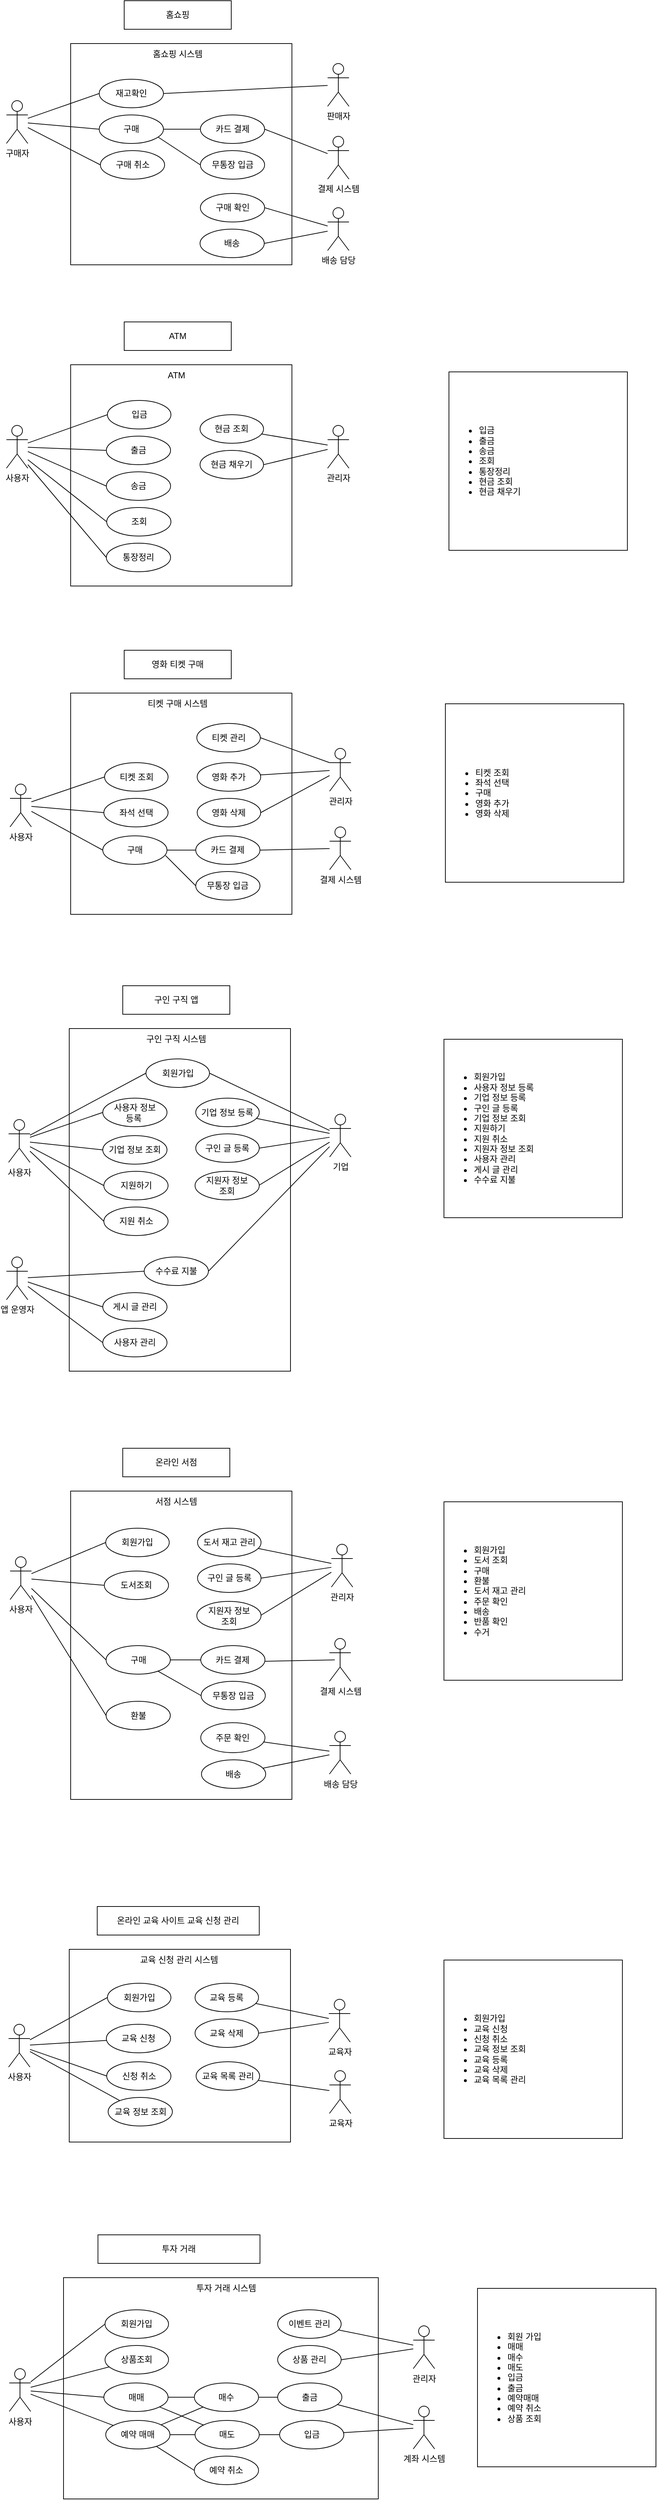 <mxfile version="21.4.0" type="device">
  <diagram id="m1BYYvbp4FCmtxCP6Dq1" name="Practice">
    <mxGraphModel dx="1135" dy="646" grid="1" gridSize="10" guides="1" tooltips="1" connect="1" arrows="1" fold="1" page="1" pageScale="1" pageWidth="827" pageHeight="1169" math="0" shadow="0">
      <root>
        <mxCell id="0" />
        <mxCell id="1" parent="0" />
        <mxCell id="f3qOc6pp52iGYFbWFuLF-10" value="" style="rounded=0;whiteSpace=wrap;html=1;" vertex="1" parent="1">
          <mxGeometry x="140" y="100" width="310" height="310" as="geometry" />
        </mxCell>
        <mxCell id="DLtSILP3UJyHF36dIlmM-8" value="홈쇼핑" style="rounded=0;whiteSpace=wrap;html=1;" vertex="1" parent="1">
          <mxGeometry x="215" y="40" width="150" height="40" as="geometry" />
        </mxCell>
        <mxCell id="f3qOc6pp52iGYFbWFuLF-1" value="구매" style="ellipse;whiteSpace=wrap;html=1;" vertex="1" parent="1">
          <mxGeometry x="180" y="200" width="90" height="40" as="geometry" />
        </mxCell>
        <mxCell id="f3qOc6pp52iGYFbWFuLF-2" value="구매자" style="shape=umlActor;verticalLabelPosition=bottom;verticalAlign=top;html=1;outlineConnect=0;" vertex="1" parent="1">
          <mxGeometry x="50" y="180" width="30" height="60" as="geometry" />
        </mxCell>
        <mxCell id="f3qOc6pp52iGYFbWFuLF-4" value="판매자" style="shape=umlActor;verticalLabelPosition=bottom;verticalAlign=top;html=1;outlineConnect=0;" vertex="1" parent="1">
          <mxGeometry x="500" y="128" width="30" height="60" as="geometry" />
        </mxCell>
        <mxCell id="f3qOc6pp52iGYFbWFuLF-6" value="배송 담당" style="shape=umlActor;verticalLabelPosition=bottom;verticalAlign=top;html=1;outlineConnect=0;" vertex="1" parent="1">
          <mxGeometry x="500" y="330" width="30" height="60" as="geometry" />
        </mxCell>
        <mxCell id="f3qOc6pp52iGYFbWFuLF-7" value="구매 취소" style="ellipse;whiteSpace=wrap;html=1;" vertex="1" parent="1">
          <mxGeometry x="181.63" y="250" width="90" height="40" as="geometry" />
        </mxCell>
        <mxCell id="f3qOc6pp52iGYFbWFuLF-8" value="카드 결제" style="ellipse;whiteSpace=wrap;html=1;" vertex="1" parent="1">
          <mxGeometry x="321.75" y="200" width="90" height="40" as="geometry" />
        </mxCell>
        <mxCell id="f3qOc6pp52iGYFbWFuLF-11" value="홈쇼핑 시스템" style="text;html=1;strokeColor=none;fillColor=none;align=center;verticalAlign=middle;whiteSpace=wrap;rounded=0;" vertex="1" parent="1">
          <mxGeometry x="240" y="100" width="100" height="30" as="geometry" />
        </mxCell>
        <mxCell id="f3qOc6pp52iGYFbWFuLF-15" value="재고확인" style="ellipse;whiteSpace=wrap;html=1;" vertex="1" parent="1">
          <mxGeometry x="180" y="150" width="90" height="40" as="geometry" />
        </mxCell>
        <mxCell id="f3qOc6pp52iGYFbWFuLF-17" value="" style="endArrow=none;html=1;rounded=0;exitX=0;exitY=0.5;exitDx=0;exitDy=0;" edge="1" parent="1" source="f3qOc6pp52iGYFbWFuLF-15" target="f3qOc6pp52iGYFbWFuLF-2">
          <mxGeometry width="50" height="50" relative="1" as="geometry">
            <mxPoint x="260" y="200" as="sourcePoint" />
            <mxPoint x="310" y="150" as="targetPoint" />
          </mxGeometry>
        </mxCell>
        <mxCell id="f3qOc6pp52iGYFbWFuLF-18" value="" style="endArrow=none;html=1;rounded=0;exitX=0;exitY=0.5;exitDx=0;exitDy=0;" edge="1" parent="1" source="f3qOc6pp52iGYFbWFuLF-1" target="f3qOc6pp52iGYFbWFuLF-2">
          <mxGeometry width="50" height="50" relative="1" as="geometry">
            <mxPoint x="230" y="185" as="sourcePoint" />
            <mxPoint x="90" y="171" as="targetPoint" />
            <Array as="points" />
          </mxGeometry>
        </mxCell>
        <mxCell id="f3qOc6pp52iGYFbWFuLF-19" value="" style="endArrow=none;html=1;rounded=0;exitX=0;exitY=0.5;exitDx=0;exitDy=0;" edge="1" parent="1" source="f3qOc6pp52iGYFbWFuLF-7" target="f3qOc6pp52iGYFbWFuLF-2">
          <mxGeometry width="50" height="50" relative="1" as="geometry">
            <mxPoint x="230" y="245" as="sourcePoint" />
            <mxPoint x="100" y="181" as="targetPoint" />
          </mxGeometry>
        </mxCell>
        <mxCell id="f3qOc6pp52iGYFbWFuLF-20" value="무통장 입금" style="ellipse;whiteSpace=wrap;html=1;" vertex="1" parent="1">
          <mxGeometry x="321.75" y="250" width="90" height="40" as="geometry" />
        </mxCell>
        <mxCell id="f3qOc6pp52iGYFbWFuLF-21" value="" style="endArrow=none;html=1;rounded=0;entryX=1;entryY=0.5;entryDx=0;entryDy=0;" edge="1" parent="1" source="f3qOc6pp52iGYFbWFuLF-4" target="f3qOc6pp52iGYFbWFuLF-15">
          <mxGeometry width="50" height="50" relative="1" as="geometry">
            <mxPoint x="385" y="181.5" as="sourcePoint" />
            <mxPoint x="260" y="170" as="targetPoint" />
          </mxGeometry>
        </mxCell>
        <mxCell id="f3qOc6pp52iGYFbWFuLF-22" value="" style="endArrow=none;html=1;rounded=0;exitX=0;exitY=0.5;exitDx=0;exitDy=0;entryX=1;entryY=0.5;entryDx=0;entryDy=0;" edge="1" parent="1" source="f3qOc6pp52iGYFbWFuLF-8" target="f3qOc6pp52iGYFbWFuLF-1">
          <mxGeometry width="50" height="50" relative="1" as="geometry">
            <mxPoint x="191.75" y="230" as="sourcePoint" />
            <mxPoint x="101.75" y="170" as="targetPoint" />
            <Array as="points" />
          </mxGeometry>
        </mxCell>
        <mxCell id="f3qOc6pp52iGYFbWFuLF-23" value="" style="endArrow=none;html=1;rounded=0;exitX=0;exitY=0.5;exitDx=0;exitDy=0;entryX=0.92;entryY=0.781;entryDx=0;entryDy=0;entryPerimeter=0;" edge="1" parent="1" source="f3qOc6pp52iGYFbWFuLF-20" target="f3qOc6pp52iGYFbWFuLF-1">
          <mxGeometry width="50" height="50" relative="1" as="geometry">
            <mxPoint x="331.75" y="230" as="sourcePoint" />
            <mxPoint x="281.75" y="230" as="targetPoint" />
            <Array as="points" />
          </mxGeometry>
        </mxCell>
        <mxCell id="f3qOc6pp52iGYFbWFuLF-25" value="구매 확인" style="ellipse;whiteSpace=wrap;html=1;" vertex="1" parent="1">
          <mxGeometry x="321.75" y="310" width="90" height="40" as="geometry" />
        </mxCell>
        <mxCell id="f3qOc6pp52iGYFbWFuLF-26" value="배송" style="ellipse;whiteSpace=wrap;html=1;" vertex="1" parent="1">
          <mxGeometry x="321.25" y="360" width="90" height="40" as="geometry" />
        </mxCell>
        <mxCell id="f3qOc6pp52iGYFbWFuLF-28" value="" style="endArrow=none;html=1;rounded=0;entryX=1;entryY=0.5;entryDx=0;entryDy=0;" edge="1" parent="1" source="f3qOc6pp52iGYFbWFuLF-6" target="f3qOc6pp52iGYFbWFuLF-25">
          <mxGeometry width="50" height="50" relative="1" as="geometry">
            <mxPoint x="470" y="340" as="sourcePoint" />
            <mxPoint x="290" y="180" as="targetPoint" />
          </mxGeometry>
        </mxCell>
        <mxCell id="f3qOc6pp52iGYFbWFuLF-29" value="" style="endArrow=none;html=1;rounded=0;entryX=1;entryY=0.5;entryDx=0;entryDy=0;" edge="1" parent="1" source="f3qOc6pp52iGYFbWFuLF-6" target="f3qOc6pp52iGYFbWFuLF-26">
          <mxGeometry width="50" height="50" relative="1" as="geometry">
            <mxPoint x="460" y="350" as="sourcePoint" />
            <mxPoint x="285" y="340" as="targetPoint" />
          </mxGeometry>
        </mxCell>
        <mxCell id="f3qOc6pp52iGYFbWFuLF-31" value="" style="rounded=0;whiteSpace=wrap;html=1;" vertex="1" parent="1">
          <mxGeometry x="140" y="550" width="310" height="310" as="geometry" />
        </mxCell>
        <mxCell id="f3qOc6pp52iGYFbWFuLF-32" value="ATM" style="rounded=0;whiteSpace=wrap;html=1;" vertex="1" parent="1">
          <mxGeometry x="215" y="490" width="150" height="40" as="geometry" />
        </mxCell>
        <mxCell id="f3qOc6pp52iGYFbWFuLF-33" value="출금" style="ellipse;whiteSpace=wrap;html=1;" vertex="1" parent="1">
          <mxGeometry x="190" y="650" width="90" height="40" as="geometry" />
        </mxCell>
        <mxCell id="f3qOc6pp52iGYFbWFuLF-34" value="사용자" style="shape=umlActor;verticalLabelPosition=bottom;verticalAlign=top;html=1;outlineConnect=0;" vertex="1" parent="1">
          <mxGeometry x="50" y="635" width="30" height="60" as="geometry" />
        </mxCell>
        <mxCell id="f3qOc6pp52iGYFbWFuLF-37" value="송금" style="ellipse;whiteSpace=wrap;html=1;" vertex="1" parent="1">
          <mxGeometry x="190" y="700" width="90" height="40" as="geometry" />
        </mxCell>
        <mxCell id="f3qOc6pp52iGYFbWFuLF-39" value="ATM&amp;nbsp;" style="text;html=1;strokeColor=none;fillColor=none;align=center;verticalAlign=middle;whiteSpace=wrap;rounded=0;" vertex="1" parent="1">
          <mxGeometry x="240" y="550" width="100" height="30" as="geometry" />
        </mxCell>
        <mxCell id="f3qOc6pp52iGYFbWFuLF-40" value="입금" style="ellipse;whiteSpace=wrap;html=1;" vertex="1" parent="1">
          <mxGeometry x="191.5" y="600" width="89" height="40" as="geometry" />
        </mxCell>
        <mxCell id="f3qOc6pp52iGYFbWFuLF-41" value="" style="endArrow=none;html=1;rounded=0;exitX=0;exitY=0.5;exitDx=0;exitDy=0;" edge="1" parent="1" source="f3qOc6pp52iGYFbWFuLF-40" target="f3qOc6pp52iGYFbWFuLF-34">
          <mxGeometry width="50" height="50" relative="1" as="geometry">
            <mxPoint x="260" y="650" as="sourcePoint" />
            <mxPoint x="310" y="600" as="targetPoint" />
          </mxGeometry>
        </mxCell>
        <mxCell id="f3qOc6pp52iGYFbWFuLF-42" value="" style="endArrow=none;html=1;rounded=0;exitX=0;exitY=0.5;exitDx=0;exitDy=0;" edge="1" parent="1" source="f3qOc6pp52iGYFbWFuLF-33" target="f3qOc6pp52iGYFbWFuLF-34">
          <mxGeometry width="50" height="50" relative="1" as="geometry">
            <mxPoint x="230" y="635" as="sourcePoint" />
            <mxPoint x="90" y="621" as="targetPoint" />
            <Array as="points" />
          </mxGeometry>
        </mxCell>
        <mxCell id="f3qOc6pp52iGYFbWFuLF-43" value="" style="endArrow=none;html=1;rounded=0;exitX=0;exitY=0.5;exitDx=0;exitDy=0;" edge="1" parent="1" source="f3qOc6pp52iGYFbWFuLF-37" target="f3qOc6pp52iGYFbWFuLF-34">
          <mxGeometry width="50" height="50" relative="1" as="geometry">
            <mxPoint x="230" y="695" as="sourcePoint" />
            <mxPoint x="100" y="631" as="targetPoint" />
          </mxGeometry>
        </mxCell>
        <mxCell id="f3qOc6pp52iGYFbWFuLF-48" value="조회" style="ellipse;whiteSpace=wrap;html=1;" vertex="1" parent="1">
          <mxGeometry x="190.5" y="750" width="90" height="40" as="geometry" />
        </mxCell>
        <mxCell id="f3qOc6pp52iGYFbWFuLF-49" value="통장정리" style="ellipse;whiteSpace=wrap;html=1;" vertex="1" parent="1">
          <mxGeometry x="190" y="800" width="90" height="40" as="geometry" />
        </mxCell>
        <mxCell id="f3qOc6pp52iGYFbWFuLF-56" value="&lt;ul&gt;&lt;li&gt;입금&lt;/li&gt;&lt;li style=&quot;&quot;&gt;출금&lt;/li&gt;&lt;li&gt;송금&lt;/li&gt;&lt;li&gt;조회&lt;/li&gt;&lt;li&gt;통장정리&lt;/li&gt;&lt;li&gt;현금 조회&lt;/li&gt;&lt;li&gt;현금 채우기&lt;/li&gt;&lt;/ul&gt;" style="whiteSpace=wrap;html=1;aspect=fixed;align=left;" vertex="1" parent="1">
          <mxGeometry x="670" y="560" width="250" height="250" as="geometry" />
        </mxCell>
        <mxCell id="f3qOc6pp52iGYFbWFuLF-58" value="관리자" style="shape=umlActor;verticalLabelPosition=bottom;verticalAlign=top;html=1;outlineConnect=0;" vertex="1" parent="1">
          <mxGeometry x="500" y="635" width="30" height="60" as="geometry" />
        </mxCell>
        <mxCell id="f3qOc6pp52iGYFbWFuLF-59" value="" style="endArrow=none;html=1;rounded=0;exitX=0;exitY=0.5;exitDx=0;exitDy=0;" edge="1" parent="1" source="f3qOc6pp52iGYFbWFuLF-48">
          <mxGeometry width="50" height="50" relative="1" as="geometry">
            <mxPoint x="204" y="740" as="sourcePoint" />
            <mxPoint x="80" y="683" as="targetPoint" />
          </mxGeometry>
        </mxCell>
        <mxCell id="f3qOc6pp52iGYFbWFuLF-60" value="" style="endArrow=none;html=1;rounded=0;exitX=0;exitY=0.5;exitDx=0;exitDy=0;" edge="1" parent="1" source="f3qOc6pp52iGYFbWFuLF-49">
          <mxGeometry width="50" height="50" relative="1" as="geometry">
            <mxPoint x="205" y="780" as="sourcePoint" />
            <mxPoint x="80" y="690" as="targetPoint" />
          </mxGeometry>
        </mxCell>
        <mxCell id="f3qOc6pp52iGYFbWFuLF-61" value="현금 조회" style="ellipse;whiteSpace=wrap;html=1;" vertex="1" parent="1">
          <mxGeometry x="321.25" y="620" width="89" height="40" as="geometry" />
        </mxCell>
        <mxCell id="f3qOc6pp52iGYFbWFuLF-62" value="현금 채우기" style="ellipse;whiteSpace=wrap;html=1;" vertex="1" parent="1">
          <mxGeometry x="321.25" y="670" width="89" height="40" as="geometry" />
        </mxCell>
        <mxCell id="f3qOc6pp52iGYFbWFuLF-63" value="" style="endArrow=none;html=1;rounded=0;" edge="1" parent="1" source="f3qOc6pp52iGYFbWFuLF-58" target="f3qOc6pp52iGYFbWFuLF-61">
          <mxGeometry width="50" height="50" relative="1" as="geometry">
            <mxPoint x="500" y="650" as="sourcePoint" />
            <mxPoint x="390" y="620" as="targetPoint" />
          </mxGeometry>
        </mxCell>
        <mxCell id="f3qOc6pp52iGYFbWFuLF-65" value="" style="endArrow=none;html=1;rounded=0;entryX=1;entryY=0.5;entryDx=0;entryDy=0;" edge="1" parent="1" source="f3qOc6pp52iGYFbWFuLF-58" target="f3qOc6pp52iGYFbWFuLF-62">
          <mxGeometry width="50" height="50" relative="1" as="geometry">
            <mxPoint x="480" y="670" as="sourcePoint" />
            <mxPoint x="400" y="630" as="targetPoint" />
          </mxGeometry>
        </mxCell>
        <mxCell id="f3qOc6pp52iGYFbWFuLF-66" value="" style="rounded=0;whiteSpace=wrap;html=1;" vertex="1" parent="1">
          <mxGeometry x="140" y="1010" width="310" height="310" as="geometry" />
        </mxCell>
        <mxCell id="f3qOc6pp52iGYFbWFuLF-67" value="영화 티켓 구매" style="rounded=0;whiteSpace=wrap;html=1;" vertex="1" parent="1">
          <mxGeometry x="215" y="950" width="150" height="40" as="geometry" />
        </mxCell>
        <mxCell id="f3qOc6pp52iGYFbWFuLF-68" value="좌석 선택" style="ellipse;whiteSpace=wrap;html=1;" vertex="1" parent="1">
          <mxGeometry x="186.5" y="1157.5" width="90" height="40" as="geometry" />
        </mxCell>
        <mxCell id="f3qOc6pp52iGYFbWFuLF-69" value="사용자" style="shape=umlActor;verticalLabelPosition=bottom;verticalAlign=top;html=1;outlineConnect=0;" vertex="1" parent="1">
          <mxGeometry x="55" y="1137.5" width="30" height="60" as="geometry" />
        </mxCell>
        <mxCell id="f3qOc6pp52iGYFbWFuLF-70" value="구매" style="ellipse;whiteSpace=wrap;html=1;" vertex="1" parent="1">
          <mxGeometry x="185" y="1210" width="90" height="40" as="geometry" />
        </mxCell>
        <mxCell id="f3qOc6pp52iGYFbWFuLF-71" value="티켓 구매 시스템" style="text;html=1;strokeColor=none;fillColor=none;align=center;verticalAlign=middle;whiteSpace=wrap;rounded=0;" vertex="1" parent="1">
          <mxGeometry x="240" y="1010" width="100" height="30" as="geometry" />
        </mxCell>
        <mxCell id="f3qOc6pp52iGYFbWFuLF-72" value="티켓 조회" style="ellipse;whiteSpace=wrap;html=1;" vertex="1" parent="1">
          <mxGeometry x="187.5" y="1107.5" width="89" height="40" as="geometry" />
        </mxCell>
        <mxCell id="f3qOc6pp52iGYFbWFuLF-73" value="" style="endArrow=none;html=1;rounded=0;exitX=0;exitY=0.5;exitDx=0;exitDy=0;" edge="1" parent="1" source="f3qOc6pp52iGYFbWFuLF-72" target="f3qOc6pp52iGYFbWFuLF-69">
          <mxGeometry width="50" height="50" relative="1" as="geometry">
            <mxPoint x="260" y="1110" as="sourcePoint" />
            <mxPoint x="310" y="1060" as="targetPoint" />
          </mxGeometry>
        </mxCell>
        <mxCell id="f3qOc6pp52iGYFbWFuLF-74" value="" style="endArrow=none;html=1;rounded=0;exitX=0;exitY=0.5;exitDx=0;exitDy=0;" edge="1" parent="1" source="f3qOc6pp52iGYFbWFuLF-68" target="f3qOc6pp52iGYFbWFuLF-69">
          <mxGeometry width="50" height="50" relative="1" as="geometry">
            <mxPoint x="230" y="1095" as="sourcePoint" />
            <mxPoint x="90" y="1081" as="targetPoint" />
            <Array as="points" />
          </mxGeometry>
        </mxCell>
        <mxCell id="f3qOc6pp52iGYFbWFuLF-75" value="" style="endArrow=none;html=1;rounded=0;exitX=0;exitY=0.5;exitDx=0;exitDy=0;" edge="1" parent="1" source="f3qOc6pp52iGYFbWFuLF-70" target="f3qOc6pp52iGYFbWFuLF-69">
          <mxGeometry width="50" height="50" relative="1" as="geometry">
            <mxPoint x="230" y="1155" as="sourcePoint" />
            <mxPoint x="100" y="1091" as="targetPoint" />
          </mxGeometry>
        </mxCell>
        <mxCell id="f3qOc6pp52iGYFbWFuLF-78" value="관리자" style="shape=umlActor;verticalLabelPosition=bottom;verticalAlign=top;html=1;outlineConnect=0;" vertex="1" parent="1">
          <mxGeometry x="502.75" y="1087.5" width="30" height="60" as="geometry" />
        </mxCell>
        <mxCell id="f3qOc6pp52iGYFbWFuLF-81" value="영화 추가" style="ellipse;whiteSpace=wrap;html=1;" vertex="1" parent="1">
          <mxGeometry x="317.25" y="1107.5" width="89" height="40" as="geometry" />
        </mxCell>
        <mxCell id="f3qOc6pp52iGYFbWFuLF-82" value="영화 삭제" style="ellipse;whiteSpace=wrap;html=1;" vertex="1" parent="1">
          <mxGeometry x="317.25" y="1157.5" width="89" height="40" as="geometry" />
        </mxCell>
        <mxCell id="f3qOc6pp52iGYFbWFuLF-83" value="" style="endArrow=none;html=1;rounded=0;" edge="1" parent="1" source="f3qOc6pp52iGYFbWFuLF-78" target="f3qOc6pp52iGYFbWFuLF-81">
          <mxGeometry width="50" height="50" relative="1" as="geometry">
            <mxPoint x="502.75" y="1102.5" as="sourcePoint" />
            <mxPoint x="392.75" y="1072.5" as="targetPoint" />
          </mxGeometry>
        </mxCell>
        <mxCell id="f3qOc6pp52iGYFbWFuLF-84" value="" style="endArrow=none;html=1;rounded=0;entryX=1;entryY=0.5;entryDx=0;entryDy=0;" edge="1" parent="1" source="f3qOc6pp52iGYFbWFuLF-78" target="f3qOc6pp52iGYFbWFuLF-82">
          <mxGeometry width="50" height="50" relative="1" as="geometry">
            <mxPoint x="482.75" y="1122.5" as="sourcePoint" />
            <mxPoint x="402.75" y="1082.5" as="targetPoint" />
          </mxGeometry>
        </mxCell>
        <mxCell id="f3qOc6pp52iGYFbWFuLF-85" value="&lt;ul&gt;&lt;li&gt;티켓 조회&lt;/li&gt;&lt;li&gt;좌석 선택&lt;/li&gt;&lt;li&gt;구매&lt;/li&gt;&lt;li&gt;영화 추가&lt;/li&gt;&lt;li&gt;영화 삭제&lt;/li&gt;&lt;/ul&gt;" style="whiteSpace=wrap;html=1;aspect=fixed;align=left;" vertex="1" parent="1">
          <mxGeometry x="665" y="1025" width="250" height="250" as="geometry" />
        </mxCell>
        <mxCell id="f3qOc6pp52iGYFbWFuLF-87" value="결제 시스템" style="shape=umlActor;verticalLabelPosition=bottom;verticalAlign=top;html=1;outlineConnect=0;" vertex="1" parent="1">
          <mxGeometry x="500" y="230" width="30" height="60" as="geometry" />
        </mxCell>
        <mxCell id="f3qOc6pp52iGYFbWFuLF-88" value="" style="endArrow=none;html=1;rounded=0;entryX=1;entryY=0.5;entryDx=0;entryDy=0;" edge="1" parent="1" source="f3qOc6pp52iGYFbWFuLF-87" target="f3qOc6pp52iGYFbWFuLF-8">
          <mxGeometry width="50" height="50" relative="1" as="geometry">
            <mxPoint x="510" y="169" as="sourcePoint" />
            <mxPoint x="283" y="180" as="targetPoint" />
          </mxGeometry>
        </mxCell>
        <mxCell id="f3qOc6pp52iGYFbWFuLF-89" value="카드 결제" style="ellipse;whiteSpace=wrap;html=1;" vertex="1" parent="1">
          <mxGeometry x="315.25" y="1210" width="90" height="40" as="geometry" />
        </mxCell>
        <mxCell id="f3qOc6pp52iGYFbWFuLF-90" value="무통장 입금" style="ellipse;whiteSpace=wrap;html=1;" vertex="1" parent="1">
          <mxGeometry x="315.25" y="1260" width="90" height="40" as="geometry" />
        </mxCell>
        <mxCell id="f3qOc6pp52iGYFbWFuLF-91" value="" style="endArrow=none;html=1;rounded=0;exitX=0;exitY=0.5;exitDx=0;exitDy=0;entryX=1;entryY=0.5;entryDx=0;entryDy=0;" edge="1" parent="1" source="f3qOc6pp52iGYFbWFuLF-89" target="f3qOc6pp52iGYFbWFuLF-70">
          <mxGeometry width="50" height="50" relative="1" as="geometry">
            <mxPoint x="185.25" y="1240" as="sourcePoint" />
            <mxPoint x="285" y="1220" as="targetPoint" />
            <Array as="points" />
          </mxGeometry>
        </mxCell>
        <mxCell id="f3qOc6pp52iGYFbWFuLF-92" value="" style="endArrow=none;html=1;rounded=0;exitX=0;exitY=0.5;exitDx=0;exitDy=0;entryX=0.977;entryY=0.691;entryDx=0;entryDy=0;entryPerimeter=0;" edge="1" parent="1" source="f3qOc6pp52iGYFbWFuLF-90" target="f3qOc6pp52iGYFbWFuLF-70">
          <mxGeometry width="50" height="50" relative="1" as="geometry">
            <mxPoint x="325.25" y="1240" as="sourcePoint" />
            <mxPoint x="285" y="1250" as="targetPoint" />
            <Array as="points" />
          </mxGeometry>
        </mxCell>
        <mxCell id="f3qOc6pp52iGYFbWFuLF-93" value="결제 시스템" style="shape=umlActor;verticalLabelPosition=bottom;verticalAlign=top;html=1;outlineConnect=0;" vertex="1" parent="1">
          <mxGeometry x="502.75" y="1197.5" width="30" height="60" as="geometry" />
        </mxCell>
        <mxCell id="f3qOc6pp52iGYFbWFuLF-94" value="" style="endArrow=none;html=1;rounded=0;entryX=1;entryY=0.5;entryDx=0;entryDy=0;" edge="1" parent="1" source="f3qOc6pp52iGYFbWFuLF-93" target="f3qOc6pp52iGYFbWFuLF-89">
          <mxGeometry width="50" height="50" relative="1" as="geometry">
            <mxPoint x="503.5" y="1179" as="sourcePoint" />
            <mxPoint x="276.5" y="1190" as="targetPoint" />
          </mxGeometry>
        </mxCell>
        <mxCell id="f3qOc6pp52iGYFbWFuLF-101" value="티켓 관리" style="ellipse;whiteSpace=wrap;html=1;" vertex="1" parent="1">
          <mxGeometry x="316.75" y="1052.5" width="89" height="40" as="geometry" />
        </mxCell>
        <mxCell id="f3qOc6pp52iGYFbWFuLF-102" value="" style="endArrow=none;html=1;rounded=0;entryX=1;entryY=0.5;entryDx=0;entryDy=0;exitX=0;exitY=0.333;exitDx=0;exitDy=0;exitPerimeter=0;" edge="1" parent="1" source="f3qOc6pp52iGYFbWFuLF-78" target="f3qOc6pp52iGYFbWFuLF-101">
          <mxGeometry width="50" height="50" relative="1" as="geometry">
            <mxPoint x="512.5" y="1128.5" as="sourcePoint" />
            <mxPoint x="415.5" y="1134.5" as="targetPoint" />
          </mxGeometry>
        </mxCell>
        <mxCell id="f3qOc6pp52iGYFbWFuLF-104" value="" style="rounded=0;whiteSpace=wrap;html=1;" vertex="1" parent="1">
          <mxGeometry x="138" y="1480" width="310" height="480" as="geometry" />
        </mxCell>
        <mxCell id="f3qOc6pp52iGYFbWFuLF-105" value="구인 구직 앱" style="rounded=0;whiteSpace=wrap;html=1;" vertex="1" parent="1">
          <mxGeometry x="213" y="1420" width="150" height="40" as="geometry" />
        </mxCell>
        <mxCell id="f3qOc6pp52iGYFbWFuLF-106" value="사용자 정보 &lt;br&gt;등록&amp;nbsp;" style="ellipse;whiteSpace=wrap;html=1;" vertex="1" parent="1">
          <mxGeometry x="185" y="1577.5" width="90" height="40" as="geometry" />
        </mxCell>
        <mxCell id="f3qOc6pp52iGYFbWFuLF-107" value="사용자" style="shape=umlActor;verticalLabelPosition=bottom;verticalAlign=top;html=1;outlineConnect=0;" vertex="1" parent="1">
          <mxGeometry x="53" y="1607.5" width="30" height="60" as="geometry" />
        </mxCell>
        <mxCell id="f3qOc6pp52iGYFbWFuLF-108" value="기업 정보 조회" style="ellipse;whiteSpace=wrap;html=1;" vertex="1" parent="1">
          <mxGeometry x="185" y="1630" width="90" height="40" as="geometry" />
        </mxCell>
        <mxCell id="f3qOc6pp52iGYFbWFuLF-109" value="구인 구직 시스템" style="text;html=1;strokeColor=none;fillColor=none;align=center;verticalAlign=middle;whiteSpace=wrap;rounded=0;" vertex="1" parent="1">
          <mxGeometry x="238" y="1480" width="100" height="30" as="geometry" />
        </mxCell>
        <mxCell id="f3qOc6pp52iGYFbWFuLF-110" value="회원가입" style="ellipse;whiteSpace=wrap;html=1;" vertex="1" parent="1">
          <mxGeometry x="245.5" y="1522.5" width="89" height="40" as="geometry" />
        </mxCell>
        <mxCell id="f3qOc6pp52iGYFbWFuLF-111" value="" style="endArrow=none;html=1;rounded=0;exitX=0;exitY=0.5;exitDx=0;exitDy=0;" edge="1" parent="1" source="f3qOc6pp52iGYFbWFuLF-110" target="f3qOc6pp52iGYFbWFuLF-107">
          <mxGeometry width="50" height="50" relative="1" as="geometry">
            <mxPoint x="258" y="1580" as="sourcePoint" />
            <mxPoint x="308" y="1530" as="targetPoint" />
          </mxGeometry>
        </mxCell>
        <mxCell id="f3qOc6pp52iGYFbWFuLF-112" value="" style="endArrow=none;html=1;rounded=0;exitX=0;exitY=0.5;exitDx=0;exitDy=0;" edge="1" parent="1" source="f3qOc6pp52iGYFbWFuLF-106" target="f3qOc6pp52iGYFbWFuLF-107">
          <mxGeometry width="50" height="50" relative="1" as="geometry">
            <mxPoint x="228" y="1565" as="sourcePoint" />
            <mxPoint x="88" y="1551" as="targetPoint" />
            <Array as="points" />
          </mxGeometry>
        </mxCell>
        <mxCell id="f3qOc6pp52iGYFbWFuLF-113" value="" style="endArrow=none;html=1;rounded=0;exitX=0;exitY=0.5;exitDx=0;exitDy=0;" edge="1" parent="1" source="f3qOc6pp52iGYFbWFuLF-108" target="f3qOc6pp52iGYFbWFuLF-107">
          <mxGeometry width="50" height="50" relative="1" as="geometry">
            <mxPoint x="228" y="1625" as="sourcePoint" />
            <mxPoint x="98" y="1561" as="targetPoint" />
          </mxGeometry>
        </mxCell>
        <mxCell id="f3qOc6pp52iGYFbWFuLF-114" value="기업" style="shape=umlActor;verticalLabelPosition=bottom;verticalAlign=top;html=1;outlineConnect=0;" vertex="1" parent="1">
          <mxGeometry x="502.75" y="1600" width="30" height="60" as="geometry" />
        </mxCell>
        <mxCell id="f3qOc6pp52iGYFbWFuLF-115" value="기업 정보 등록" style="ellipse;whiteSpace=wrap;html=1;" vertex="1" parent="1">
          <mxGeometry x="315.25" y="1577.5" width="89" height="40" as="geometry" />
        </mxCell>
        <mxCell id="f3qOc6pp52iGYFbWFuLF-116" value="구인 글 등록" style="ellipse;whiteSpace=wrap;html=1;" vertex="1" parent="1">
          <mxGeometry x="315.25" y="1627.5" width="89" height="40" as="geometry" />
        </mxCell>
        <mxCell id="f3qOc6pp52iGYFbWFuLF-117" value="" style="endArrow=none;html=1;rounded=0;" edge="1" parent="1" source="f3qOc6pp52iGYFbWFuLF-114" target="f3qOc6pp52iGYFbWFuLF-115">
          <mxGeometry width="50" height="50" relative="1" as="geometry">
            <mxPoint x="500.75" y="1572.5" as="sourcePoint" />
            <mxPoint x="390.75" y="1542.5" as="targetPoint" />
          </mxGeometry>
        </mxCell>
        <mxCell id="f3qOc6pp52iGYFbWFuLF-118" value="" style="endArrow=none;html=1;rounded=0;entryX=1;entryY=0.5;entryDx=0;entryDy=0;" edge="1" parent="1" source="f3qOc6pp52iGYFbWFuLF-114" target="f3qOc6pp52iGYFbWFuLF-116">
          <mxGeometry width="50" height="50" relative="1" as="geometry">
            <mxPoint x="480.75" y="1592.5" as="sourcePoint" />
            <mxPoint x="400.75" y="1552.5" as="targetPoint" />
          </mxGeometry>
        </mxCell>
        <mxCell id="f3qOc6pp52iGYFbWFuLF-119" value="&lt;ul&gt;&lt;li&gt;회원가입&lt;/li&gt;&lt;li&gt;사용자 정보 등록&lt;/li&gt;&lt;li&gt;기업 정보 등록&lt;/li&gt;&lt;li&gt;구인 글 등록&lt;/li&gt;&lt;li&gt;기업 정보 조회&lt;/li&gt;&lt;li&gt;지원하기&lt;/li&gt;&lt;li&gt;지원 취소&lt;/li&gt;&lt;li&gt;지원자 정보 조회&lt;/li&gt;&lt;li&gt;사용자 관리&lt;/li&gt;&lt;li&gt;게시 글 관리&lt;/li&gt;&lt;li&gt;수수료 지불&lt;/li&gt;&lt;/ul&gt;" style="whiteSpace=wrap;html=1;aspect=fixed;align=left;" vertex="1" parent="1">
          <mxGeometry x="663" y="1495" width="250" height="250" as="geometry" />
        </mxCell>
        <mxCell id="f3qOc6pp52iGYFbWFuLF-124" value="앱 운영자" style="shape=umlActor;verticalLabelPosition=bottom;verticalAlign=top;html=1;outlineConnect=0;" vertex="1" parent="1">
          <mxGeometry x="50" y="1800" width="30" height="60" as="geometry" />
        </mxCell>
        <mxCell id="f3qOc6pp52iGYFbWFuLF-125" value="" style="endArrow=none;html=1;rounded=0;entryX=1;entryY=0.5;entryDx=0;entryDy=0;" edge="1" parent="1" source="f3qOc6pp52iGYFbWFuLF-114">
          <mxGeometry width="50" height="50" relative="1" as="geometry">
            <mxPoint x="501.5" y="1649" as="sourcePoint" />
            <mxPoint x="403.25" y="1700" as="targetPoint" />
          </mxGeometry>
        </mxCell>
        <mxCell id="f3qOc6pp52iGYFbWFuLF-127" value="" style="endArrow=none;html=1;rounded=0;entryX=1;entryY=0.5;entryDx=0;entryDy=0;" edge="1" parent="1" source="f3qOc6pp52iGYFbWFuLF-114" target="f3qOc6pp52iGYFbWFuLF-110">
          <mxGeometry width="50" height="50" relative="1" as="geometry">
            <mxPoint x="510.5" y="1598.5" as="sourcePoint" />
            <mxPoint x="403.75" y="1542.5" as="targetPoint" />
          </mxGeometry>
        </mxCell>
        <mxCell id="f3qOc6pp52iGYFbWFuLF-128" value="지원하기" style="ellipse;whiteSpace=wrap;html=1;" vertex="1" parent="1">
          <mxGeometry x="186.5" y="1680" width="90" height="40" as="geometry" />
        </mxCell>
        <mxCell id="f3qOc6pp52iGYFbWFuLF-129" value="지원 취소" style="ellipse;whiteSpace=wrap;html=1;" vertex="1" parent="1">
          <mxGeometry x="186.5" y="1730" width="90" height="40" as="geometry" />
        </mxCell>
        <mxCell id="f3qOc6pp52iGYFbWFuLF-130" value="지원자 정보 &lt;br&gt;조회" style="ellipse;whiteSpace=wrap;html=1;" vertex="1" parent="1">
          <mxGeometry x="314.25" y="1680" width="90" height="40" as="geometry" />
        </mxCell>
        <mxCell id="f3qOc6pp52iGYFbWFuLF-131" value="" style="endArrow=none;html=1;rounded=0;exitX=0;exitY=0.5;exitDx=0;exitDy=0;" edge="1" parent="1" source="f3qOc6pp52iGYFbWFuLF-128" target="f3qOc6pp52iGYFbWFuLF-107">
          <mxGeometry width="50" height="50" relative="1" as="geometry">
            <mxPoint x="195" y="1660" as="sourcePoint" />
            <mxPoint x="93" y="1649" as="targetPoint" />
          </mxGeometry>
        </mxCell>
        <mxCell id="f3qOc6pp52iGYFbWFuLF-132" value="" style="endArrow=none;html=1;rounded=0;exitX=0;exitY=0.5;exitDx=0;exitDy=0;" edge="1" parent="1" source="f3qOc6pp52iGYFbWFuLF-129" target="f3qOc6pp52iGYFbWFuLF-107">
          <mxGeometry width="50" height="50" relative="1" as="geometry">
            <mxPoint x="196" y="1710" as="sourcePoint" />
            <mxPoint x="93" y="1655" as="targetPoint" />
          </mxGeometry>
        </mxCell>
        <mxCell id="f3qOc6pp52iGYFbWFuLF-136" value="수수료 지불" style="ellipse;whiteSpace=wrap;html=1;" vertex="1" parent="1">
          <mxGeometry x="243" y="1800" width="90" height="40" as="geometry" />
        </mxCell>
        <mxCell id="f3qOc6pp52iGYFbWFuLF-137" value="" style="endArrow=none;html=1;rounded=0;entryX=1;entryY=0.5;entryDx=0;entryDy=0;" edge="1" parent="1" source="f3qOc6pp52iGYFbWFuLF-114" target="f3qOc6pp52iGYFbWFuLF-136">
          <mxGeometry width="50" height="50" relative="1" as="geometry">
            <mxPoint x="511" y="1613" as="sourcePoint" />
            <mxPoint x="413.25" y="1710" as="targetPoint" />
          </mxGeometry>
        </mxCell>
        <mxCell id="f3qOc6pp52iGYFbWFuLF-138" value="" style="endArrow=none;html=1;rounded=0;entryX=0;entryY=0.5;entryDx=0;entryDy=0;" edge="1" parent="1" source="f3qOc6pp52iGYFbWFuLF-124" target="f3qOc6pp52iGYFbWFuLF-136">
          <mxGeometry width="50" height="50" relative="1" as="geometry">
            <mxPoint x="511" y="1617" as="sourcePoint" />
            <mxPoint x="330" y="1830" as="targetPoint" />
          </mxGeometry>
        </mxCell>
        <mxCell id="f3qOc6pp52iGYFbWFuLF-140" value="게시 글 관리" style="ellipse;whiteSpace=wrap;html=1;" vertex="1" parent="1">
          <mxGeometry x="185" y="1850" width="90" height="40" as="geometry" />
        </mxCell>
        <mxCell id="f3qOc6pp52iGYFbWFuLF-141" value="사용자 관리" style="ellipse;whiteSpace=wrap;html=1;" vertex="1" parent="1">
          <mxGeometry x="185" y="1900" width="90" height="40" as="geometry" />
        </mxCell>
        <mxCell id="f3qOc6pp52iGYFbWFuLF-142" value="" style="endArrow=none;html=1;rounded=0;entryX=0;entryY=0.5;entryDx=0;entryDy=0;" edge="1" parent="1" source="f3qOc6pp52iGYFbWFuLF-124" target="f3qOc6pp52iGYFbWFuLF-140">
          <mxGeometry width="50" height="50" relative="1" as="geometry">
            <mxPoint x="90" y="1839" as="sourcePoint" />
            <mxPoint x="253" y="1830" as="targetPoint" />
          </mxGeometry>
        </mxCell>
        <mxCell id="f3qOc6pp52iGYFbWFuLF-143" value="" style="endArrow=none;html=1;rounded=0;entryX=0;entryY=0.5;entryDx=0;entryDy=0;" edge="1" parent="1" source="f3qOc6pp52iGYFbWFuLF-124" target="f3qOc6pp52iGYFbWFuLF-141">
          <mxGeometry width="50" height="50" relative="1" as="geometry">
            <mxPoint x="90" y="1845" as="sourcePoint" />
            <mxPoint x="195" y="1880" as="targetPoint" />
          </mxGeometry>
        </mxCell>
        <mxCell id="f3qOc6pp52iGYFbWFuLF-144" value="" style="rounded=0;whiteSpace=wrap;html=1;" vertex="1" parent="1">
          <mxGeometry x="140" y="2128" width="310" height="432" as="geometry" />
        </mxCell>
        <mxCell id="f3qOc6pp52iGYFbWFuLF-145" value="온라인 서점" style="rounded=0;whiteSpace=wrap;html=1;" vertex="1" parent="1">
          <mxGeometry x="213" y="2068" width="150" height="40" as="geometry" />
        </mxCell>
        <mxCell id="f3qOc6pp52iGYFbWFuLF-146" value="도서조회" style="ellipse;whiteSpace=wrap;html=1;" vertex="1" parent="1">
          <mxGeometry x="187.13" y="2240" width="90" height="40" as="geometry" />
        </mxCell>
        <mxCell id="f3qOc6pp52iGYFbWFuLF-147" value="사용자" style="shape=umlActor;verticalLabelPosition=bottom;verticalAlign=top;html=1;outlineConnect=0;" vertex="1" parent="1">
          <mxGeometry x="55.13" y="2220" width="30" height="60" as="geometry" />
        </mxCell>
        <mxCell id="f3qOc6pp52iGYFbWFuLF-148" value="구매" style="ellipse;whiteSpace=wrap;html=1;" vertex="1" parent="1">
          <mxGeometry x="189.63" y="2344.5" width="90" height="40" as="geometry" />
        </mxCell>
        <mxCell id="f3qOc6pp52iGYFbWFuLF-149" value="서점 시스템" style="text;html=1;strokeColor=none;fillColor=none;align=center;verticalAlign=middle;whiteSpace=wrap;rounded=0;" vertex="1" parent="1">
          <mxGeometry x="238" y="2128" width="100" height="30" as="geometry" />
        </mxCell>
        <mxCell id="f3qOc6pp52iGYFbWFuLF-150" value="회원가입" style="ellipse;whiteSpace=wrap;html=1;" vertex="1" parent="1">
          <mxGeometry x="189.13" y="2180" width="89" height="40" as="geometry" />
        </mxCell>
        <mxCell id="f3qOc6pp52iGYFbWFuLF-151" value="" style="endArrow=none;html=1;rounded=0;exitX=0;exitY=0.5;exitDx=0;exitDy=0;" edge="1" parent="1" source="f3qOc6pp52iGYFbWFuLF-150" target="f3qOc6pp52iGYFbWFuLF-147">
          <mxGeometry width="50" height="50" relative="1" as="geometry">
            <mxPoint x="260.13" y="2192.5" as="sourcePoint" />
            <mxPoint x="310.13" y="2142.5" as="targetPoint" />
          </mxGeometry>
        </mxCell>
        <mxCell id="f3qOc6pp52iGYFbWFuLF-152" value="" style="endArrow=none;html=1;rounded=0;exitX=0;exitY=0.5;exitDx=0;exitDy=0;" edge="1" parent="1" source="f3qOc6pp52iGYFbWFuLF-146" target="f3qOc6pp52iGYFbWFuLF-147">
          <mxGeometry width="50" height="50" relative="1" as="geometry">
            <mxPoint x="230.13" y="2177.5" as="sourcePoint" />
            <mxPoint x="90.13" y="2163.5" as="targetPoint" />
            <Array as="points" />
          </mxGeometry>
        </mxCell>
        <mxCell id="f3qOc6pp52iGYFbWFuLF-153" value="" style="endArrow=none;html=1;rounded=0;exitX=0;exitY=0.5;exitDx=0;exitDy=0;" edge="1" parent="1" source="f3qOc6pp52iGYFbWFuLF-148" target="f3qOc6pp52iGYFbWFuLF-147">
          <mxGeometry width="50" height="50" relative="1" as="geometry">
            <mxPoint x="230.13" y="2237.5" as="sourcePoint" />
            <mxPoint x="100.13" y="2173.5" as="targetPoint" />
          </mxGeometry>
        </mxCell>
        <mxCell id="f3qOc6pp52iGYFbWFuLF-154" value="관리자" style="shape=umlActor;verticalLabelPosition=bottom;verticalAlign=top;html=1;outlineConnect=0;" vertex="1" parent="1">
          <mxGeometry x="505.25" y="2202.5" width="30" height="60" as="geometry" />
        </mxCell>
        <mxCell id="f3qOc6pp52iGYFbWFuLF-155" value="도서 재고 관리" style="ellipse;whiteSpace=wrap;html=1;" vertex="1" parent="1">
          <mxGeometry x="317.75" y="2180" width="89" height="40" as="geometry" />
        </mxCell>
        <mxCell id="f3qOc6pp52iGYFbWFuLF-156" value="구인 글 등록" style="ellipse;whiteSpace=wrap;html=1;" vertex="1" parent="1">
          <mxGeometry x="317.75" y="2230" width="89" height="40" as="geometry" />
        </mxCell>
        <mxCell id="f3qOc6pp52iGYFbWFuLF-157" value="" style="endArrow=none;html=1;rounded=0;" edge="1" parent="1" source="f3qOc6pp52iGYFbWFuLF-154" target="f3qOc6pp52iGYFbWFuLF-155">
          <mxGeometry width="50" height="50" relative="1" as="geometry">
            <mxPoint x="503.25" y="2175" as="sourcePoint" />
            <mxPoint x="393.25" y="2145" as="targetPoint" />
          </mxGeometry>
        </mxCell>
        <mxCell id="f3qOc6pp52iGYFbWFuLF-158" value="" style="endArrow=none;html=1;rounded=0;entryX=1;entryY=0.5;entryDx=0;entryDy=0;" edge="1" parent="1" source="f3qOc6pp52iGYFbWFuLF-154" target="f3qOc6pp52iGYFbWFuLF-156">
          <mxGeometry width="50" height="50" relative="1" as="geometry">
            <mxPoint x="483.25" y="2195" as="sourcePoint" />
            <mxPoint x="403.25" y="2155" as="targetPoint" />
          </mxGeometry>
        </mxCell>
        <mxCell id="f3qOc6pp52iGYFbWFuLF-159" value="&lt;ul&gt;&lt;li&gt;회원가입&lt;/li&gt;&lt;li&gt;도서 조회&lt;/li&gt;&lt;li&gt;구매&lt;/li&gt;&lt;li&gt;환불&lt;/li&gt;&lt;li&gt;도서 재고 관리&lt;/li&gt;&lt;li&gt;주문 확인&lt;/li&gt;&lt;li&gt;배송&lt;/li&gt;&lt;li&gt;반품 확인&lt;/li&gt;&lt;li&gt;수거&lt;/li&gt;&lt;/ul&gt;" style="whiteSpace=wrap;html=1;aspect=fixed;align=left;" vertex="1" parent="1">
          <mxGeometry x="663" y="2143" width="250" height="250" as="geometry" />
        </mxCell>
        <mxCell id="f3qOc6pp52iGYFbWFuLF-160" value="배송 담당" style="shape=umlActor;verticalLabelPosition=bottom;verticalAlign=top;html=1;outlineConnect=0;" vertex="1" parent="1">
          <mxGeometry x="502.5" y="2464.5" width="30" height="60" as="geometry" />
        </mxCell>
        <mxCell id="f3qOc6pp52iGYFbWFuLF-161" value="" style="endArrow=none;html=1;rounded=0;entryX=1;entryY=0.5;entryDx=0;entryDy=0;" edge="1" parent="1" source="f3qOc6pp52iGYFbWFuLF-154">
          <mxGeometry width="50" height="50" relative="1" as="geometry">
            <mxPoint x="504" y="2251.5" as="sourcePoint" />
            <mxPoint x="405.75" y="2302.5" as="targetPoint" />
          </mxGeometry>
        </mxCell>
        <mxCell id="f3qOc6pp52iGYFbWFuLF-163" value="환불" style="ellipse;whiteSpace=wrap;html=1;" vertex="1" parent="1">
          <mxGeometry x="189.63" y="2422.5" width="90" height="40" as="geometry" />
        </mxCell>
        <mxCell id="f3qOc6pp52iGYFbWFuLF-165" value="지원자 정보 &lt;br&gt;조회" style="ellipse;whiteSpace=wrap;html=1;" vertex="1" parent="1">
          <mxGeometry x="316.75" y="2282.5" width="90" height="40" as="geometry" />
        </mxCell>
        <mxCell id="f3qOc6pp52iGYFbWFuLF-166" value="" style="endArrow=none;html=1;rounded=0;exitX=0;exitY=0.5;exitDx=0;exitDy=0;" edge="1" parent="1" source="f3qOc6pp52iGYFbWFuLF-163" target="f3qOc6pp52iGYFbWFuLF-147">
          <mxGeometry width="50" height="50" relative="1" as="geometry">
            <mxPoint x="197.13" y="2272.5" as="sourcePoint" />
            <mxPoint x="95.13" y="2261.5" as="targetPoint" />
          </mxGeometry>
        </mxCell>
        <mxCell id="f3qOc6pp52iGYFbWFuLF-168" value="주문 확인" style="ellipse;whiteSpace=wrap;html=1;" vertex="1" parent="1">
          <mxGeometry x="322.25" y="2452.5" width="90" height="42" as="geometry" />
        </mxCell>
        <mxCell id="f3qOc6pp52iGYFbWFuLF-170" value="" style="endArrow=none;html=1;rounded=0;" edge="1" parent="1" source="f3qOc6pp52iGYFbWFuLF-160" target="f3qOc6pp52iGYFbWFuLF-168">
          <mxGeometry width="50" height="50" relative="1" as="geometry">
            <mxPoint x="513.5" y="2219.5" as="sourcePoint" />
            <mxPoint x="332.5" y="2473.5" as="targetPoint" />
          </mxGeometry>
        </mxCell>
        <mxCell id="f3qOc6pp52iGYFbWFuLF-171" value="배송" style="ellipse;whiteSpace=wrap;html=1;" vertex="1" parent="1">
          <mxGeometry x="323.25" y="2504.5" width="90" height="40" as="geometry" />
        </mxCell>
        <mxCell id="f3qOc6pp52iGYFbWFuLF-173" value="" style="endArrow=none;html=1;rounded=0;" edge="1" parent="1" source="f3qOc6pp52iGYFbWFuLF-160" target="f3qOc6pp52iGYFbWFuLF-171">
          <mxGeometry width="50" height="50" relative="1" as="geometry">
            <mxPoint x="92.5" y="2441.5" as="sourcePoint" />
            <mxPoint x="322.5" y="2524.5" as="targetPoint" />
          </mxGeometry>
        </mxCell>
        <mxCell id="f3qOc6pp52iGYFbWFuLF-175" value="결제 시스템" style="shape=umlActor;verticalLabelPosition=bottom;verticalAlign=top;html=1;outlineConnect=0;" vertex="1" parent="1">
          <mxGeometry x="502.5" y="2334.5" width="30" height="60" as="geometry" />
        </mxCell>
        <mxCell id="f3qOc6pp52iGYFbWFuLF-176" value="무통장 입금" style="ellipse;whiteSpace=wrap;html=1;" vertex="1" parent="1">
          <mxGeometry x="322.75" y="2394.5" width="90" height="40" as="geometry" />
        </mxCell>
        <mxCell id="f3qOc6pp52iGYFbWFuLF-177" value="" style="endArrow=none;html=1;rounded=0;exitX=0;exitY=0.5;exitDx=0;exitDy=0;" edge="1" parent="1" source="f3qOc6pp52iGYFbWFuLF-180" target="f3qOc6pp52iGYFbWFuLF-148">
          <mxGeometry width="50" height="50" relative="1" as="geometry">
            <mxPoint x="321.63" y="2376.5" as="sourcePoint" />
            <mxPoint x="281.63" y="2376.5" as="targetPoint" />
            <Array as="points" />
          </mxGeometry>
        </mxCell>
        <mxCell id="f3qOc6pp52iGYFbWFuLF-178" value="" style="endArrow=none;html=1;rounded=0;exitX=0;exitY=0.5;exitDx=0;exitDy=0;" edge="1" parent="1" source="f3qOc6pp52iGYFbWFuLF-176" target="f3qOc6pp52iGYFbWFuLF-148">
          <mxGeometry width="50" height="50" relative="1" as="geometry">
            <mxPoint x="331.88" y="2386.5" as="sourcePoint" />
            <mxPoint x="279.63" y="2384.5" as="targetPoint" />
            <Array as="points" />
          </mxGeometry>
        </mxCell>
        <mxCell id="f3qOc6pp52iGYFbWFuLF-179" value="" style="endArrow=none;html=1;rounded=0;entryX=1;entryY=0.5;entryDx=0;entryDy=0;" edge="1" parent="1">
          <mxGeometry width="50" height="50" relative="1" as="geometry">
            <mxPoint x="510" y="2364.5" as="sourcePoint" />
            <mxPoint x="412" y="2366.5" as="targetPoint" />
          </mxGeometry>
        </mxCell>
        <mxCell id="f3qOc6pp52iGYFbWFuLF-180" value="카드 결제" style="ellipse;whiteSpace=wrap;html=1;" vertex="1" parent="1">
          <mxGeometry x="322.25" y="2344.5" width="90" height="40" as="geometry" />
        </mxCell>
        <mxCell id="f3qOc6pp52iGYFbWFuLF-186" value="" style="rounded=0;whiteSpace=wrap;html=1;" vertex="1" parent="1">
          <mxGeometry x="138" y="2770" width="310" height="270" as="geometry" />
        </mxCell>
        <mxCell id="f3qOc6pp52iGYFbWFuLF-187" value="온라인 교육 사이트 교육 신청 관리" style="rounded=0;whiteSpace=wrap;html=1;" vertex="1" parent="1">
          <mxGeometry x="177.25" y="2710" width="227" height="40" as="geometry" />
        </mxCell>
        <mxCell id="f3qOc6pp52iGYFbWFuLF-189" value="사용자" style="shape=umlActor;verticalLabelPosition=bottom;verticalAlign=top;html=1;outlineConnect=0;" vertex="1" parent="1">
          <mxGeometry x="53" y="2875" width="30" height="60" as="geometry" />
        </mxCell>
        <mxCell id="f3qOc6pp52iGYFbWFuLF-191" value="교육 신청 관리 시스템" style="text;html=1;strokeColor=none;fillColor=none;align=center;verticalAlign=middle;whiteSpace=wrap;rounded=0;" vertex="1" parent="1">
          <mxGeometry x="221" y="2770" width="142" height="30" as="geometry" />
        </mxCell>
        <mxCell id="f3qOc6pp52iGYFbWFuLF-192" value="회원가입" style="ellipse;whiteSpace=wrap;html=1;" vertex="1" parent="1">
          <mxGeometry x="191.5" y="2817.5" width="89" height="40" as="geometry" />
        </mxCell>
        <mxCell id="f3qOc6pp52iGYFbWFuLF-193" value="" style="endArrow=none;html=1;rounded=0;exitX=0;exitY=0.5;exitDx=0;exitDy=0;" edge="1" parent="1" source="f3qOc6pp52iGYFbWFuLF-192" target="f3qOc6pp52iGYFbWFuLF-189">
          <mxGeometry width="50" height="50" relative="1" as="geometry">
            <mxPoint x="258" y="2847.5" as="sourcePoint" />
            <mxPoint x="308" y="2797.5" as="targetPoint" />
          </mxGeometry>
        </mxCell>
        <mxCell id="f3qOc6pp52iGYFbWFuLF-196" value="교육자" style="shape=umlActor;verticalLabelPosition=bottom;verticalAlign=top;html=1;outlineConnect=0;" vertex="1" parent="1">
          <mxGeometry x="501.75" y="2840" width="30" height="60" as="geometry" />
        </mxCell>
        <mxCell id="f3qOc6pp52iGYFbWFuLF-197" value="교육 등록" style="ellipse;whiteSpace=wrap;html=1;" vertex="1" parent="1">
          <mxGeometry x="314.25" y="2817.5" width="89" height="40" as="geometry" />
        </mxCell>
        <mxCell id="f3qOc6pp52iGYFbWFuLF-198" value="교육 삭제" style="ellipse;whiteSpace=wrap;html=1;" vertex="1" parent="1">
          <mxGeometry x="314.25" y="2867.5" width="89" height="40" as="geometry" />
        </mxCell>
        <mxCell id="f3qOc6pp52iGYFbWFuLF-199" value="" style="endArrow=none;html=1;rounded=0;" edge="1" parent="1" source="f3qOc6pp52iGYFbWFuLF-196" target="f3qOc6pp52iGYFbWFuLF-197">
          <mxGeometry width="50" height="50" relative="1" as="geometry">
            <mxPoint x="499.75" y="2812.5" as="sourcePoint" />
            <mxPoint x="389.75" y="2782.5" as="targetPoint" />
          </mxGeometry>
        </mxCell>
        <mxCell id="f3qOc6pp52iGYFbWFuLF-200" value="" style="endArrow=none;html=1;rounded=0;entryX=1;entryY=0.5;entryDx=0;entryDy=0;" edge="1" parent="1" source="f3qOc6pp52iGYFbWFuLF-196" target="f3qOc6pp52iGYFbWFuLF-198">
          <mxGeometry width="50" height="50" relative="1" as="geometry">
            <mxPoint x="479.75" y="2832.5" as="sourcePoint" />
            <mxPoint x="399.75" y="2792.5" as="targetPoint" />
          </mxGeometry>
        </mxCell>
        <mxCell id="f3qOc6pp52iGYFbWFuLF-201" value="&lt;ul&gt;&lt;li&gt;회원가입&lt;/li&gt;&lt;li&gt;&lt;span style=&quot;background-color: initial;&quot;&gt;교육 신청&lt;/span&gt;&lt;/li&gt;&lt;li&gt;신청 취소&lt;/li&gt;&lt;li&gt;교육 정보 조회&lt;/li&gt;&lt;li&gt;교육 등록&lt;/li&gt;&lt;li&gt;교육 삭제&lt;/li&gt;&lt;li&gt;교육 목록 관리&lt;/li&gt;&lt;/ul&gt;" style="whiteSpace=wrap;html=1;aspect=fixed;align=left;" vertex="1" parent="1">
          <mxGeometry x="663" y="2785" width="250" height="250" as="geometry" />
        </mxCell>
        <mxCell id="f3qOc6pp52iGYFbWFuLF-205" value="신청 취소" style="ellipse;whiteSpace=wrap;html=1;" vertex="1" parent="1">
          <mxGeometry x="190.5" y="2927.5" width="90" height="40" as="geometry" />
        </mxCell>
        <mxCell id="f3qOc6pp52iGYFbWFuLF-208" value="" style="endArrow=none;html=1;rounded=0;exitX=0;exitY=0.5;exitDx=0;exitDy=0;" edge="1" parent="1" source="f3qOc6pp52iGYFbWFuLF-205" target="f3qOc6pp52iGYFbWFuLF-189">
          <mxGeometry width="50" height="50" relative="1" as="geometry">
            <mxPoint x="195" y="2927.5" as="sourcePoint" />
            <mxPoint x="93" y="2916.5" as="targetPoint" />
          </mxGeometry>
        </mxCell>
        <mxCell id="f3qOc6pp52iGYFbWFuLF-209" value="" style="endArrow=none;html=1;rounded=0;" edge="1" parent="1" source="f3qOc6pp52iGYFbWFuLF-217" target="f3qOc6pp52iGYFbWFuLF-189">
          <mxGeometry width="50" height="50" relative="1" as="geometry">
            <mxPoint x="186.5" y="3017.5" as="sourcePoint" />
            <mxPoint x="93" y="2922.5" as="targetPoint" />
          </mxGeometry>
        </mxCell>
        <mxCell id="f3qOc6pp52iGYFbWFuLF-217" value="교육 신청" style="ellipse;whiteSpace=wrap;html=1;" vertex="1" parent="1">
          <mxGeometry x="190" y="2875" width="90" height="40" as="geometry" />
        </mxCell>
        <mxCell id="f3qOc6pp52iGYFbWFuLF-225" value="" style="rounded=0;whiteSpace=wrap;html=1;" vertex="1" parent="1">
          <mxGeometry x="130" y="3230" width="441" height="310" as="geometry" />
        </mxCell>
        <mxCell id="f3qOc6pp52iGYFbWFuLF-226" value="투자 거래" style="rounded=0;whiteSpace=wrap;html=1;" vertex="1" parent="1">
          <mxGeometry x="178.25" y="3170" width="227" height="40" as="geometry" />
        </mxCell>
        <mxCell id="f3qOc6pp52iGYFbWFuLF-227" value="매매" style="ellipse;whiteSpace=wrap;html=1;" vertex="1" parent="1">
          <mxGeometry x="186.5" y="3377.5" width="90" height="40" as="geometry" />
        </mxCell>
        <mxCell id="f3qOc6pp52iGYFbWFuLF-228" value="사용자" style="shape=umlActor;verticalLabelPosition=bottom;verticalAlign=top;html=1;outlineConnect=0;" vertex="1" parent="1">
          <mxGeometry x="54" y="3357.5" width="30" height="60" as="geometry" />
        </mxCell>
        <mxCell id="f3qOc6pp52iGYFbWFuLF-229" value="투자 거래 시스템" style="text;html=1;strokeColor=none;fillColor=none;align=center;verticalAlign=middle;whiteSpace=wrap;rounded=0;" vertex="1" parent="1">
          <mxGeometry x="287.25" y="3230" width="142" height="30" as="geometry" />
        </mxCell>
        <mxCell id="f3qOc6pp52iGYFbWFuLF-230" value="회원가입" style="ellipse;whiteSpace=wrap;html=1;" vertex="1" parent="1">
          <mxGeometry x="188.13" y="3275" width="89" height="40" as="geometry" />
        </mxCell>
        <mxCell id="f3qOc6pp52iGYFbWFuLF-231" value="" style="endArrow=none;html=1;rounded=0;exitX=0;exitY=0.5;exitDx=0;exitDy=0;" edge="1" parent="1" source="f3qOc6pp52iGYFbWFuLF-230">
          <mxGeometry width="50" height="50" relative="1" as="geometry">
            <mxPoint x="259" y="3330" as="sourcePoint" />
            <mxPoint x="84" y="3376" as="targetPoint" />
          </mxGeometry>
        </mxCell>
        <mxCell id="f3qOc6pp52iGYFbWFuLF-232" value="" style="endArrow=none;html=1;rounded=0;exitX=0;exitY=0.5;exitDx=0;exitDy=0;" edge="1" parent="1" source="f3qOc6pp52iGYFbWFuLF-227" target="f3qOc6pp52iGYFbWFuLF-228">
          <mxGeometry width="50" height="50" relative="1" as="geometry">
            <mxPoint x="229" y="3315" as="sourcePoint" />
            <mxPoint x="89" y="3301" as="targetPoint" />
            <Array as="points" />
          </mxGeometry>
        </mxCell>
        <mxCell id="f3qOc6pp52iGYFbWFuLF-233" value="관리자" style="shape=umlActor;verticalLabelPosition=bottom;verticalAlign=top;html=1;outlineConnect=0;" vertex="1" parent="1">
          <mxGeometry x="620" y="3297.5" width="30" height="60" as="geometry" />
        </mxCell>
        <mxCell id="f3qOc6pp52iGYFbWFuLF-234" value="이벤트 관리" style="ellipse;whiteSpace=wrap;html=1;" vertex="1" parent="1">
          <mxGeometry x="430" y="3275" width="89" height="40" as="geometry" />
        </mxCell>
        <mxCell id="f3qOc6pp52iGYFbWFuLF-235" value="상품 관리" style="ellipse;whiteSpace=wrap;html=1;" vertex="1" parent="1">
          <mxGeometry x="430" y="3325" width="89" height="40" as="geometry" />
        </mxCell>
        <mxCell id="f3qOc6pp52iGYFbWFuLF-236" value="" style="endArrow=none;html=1;rounded=0;" edge="1" parent="1" source="f3qOc6pp52iGYFbWFuLF-233" target="f3qOc6pp52iGYFbWFuLF-234">
          <mxGeometry width="50" height="50" relative="1" as="geometry">
            <mxPoint x="500.75" y="3272.5" as="sourcePoint" />
            <mxPoint x="390.75" y="3242.5" as="targetPoint" />
          </mxGeometry>
        </mxCell>
        <mxCell id="f3qOc6pp52iGYFbWFuLF-237" value="" style="endArrow=none;html=1;rounded=0;entryX=1;entryY=0.5;entryDx=0;entryDy=0;" edge="1" parent="1" source="f3qOc6pp52iGYFbWFuLF-233" target="f3qOc6pp52iGYFbWFuLF-235">
          <mxGeometry width="50" height="50" relative="1" as="geometry">
            <mxPoint x="480.75" y="3292.5" as="sourcePoint" />
            <mxPoint x="400.75" y="3252.5" as="targetPoint" />
          </mxGeometry>
        </mxCell>
        <mxCell id="f3qOc6pp52iGYFbWFuLF-238" value="&lt;ul&gt;&lt;li&gt;회원 가입&lt;/li&gt;&lt;li&gt;매매&lt;/li&gt;&lt;li&gt;매수&lt;/li&gt;&lt;li&gt;매도&lt;/li&gt;&lt;li&gt;입금&lt;/li&gt;&lt;li&gt;출금&lt;/li&gt;&lt;li&gt;예약매매&lt;/li&gt;&lt;li&gt;예약 취소&lt;/li&gt;&lt;li&gt;상품 조회&lt;/li&gt;&lt;/ul&gt;" style="whiteSpace=wrap;html=1;aspect=fixed;align=left;" vertex="1" parent="1">
          <mxGeometry x="710" y="3245" width="250" height="250" as="geometry" />
        </mxCell>
        <mxCell id="f3qOc6pp52iGYFbWFuLF-239" value="예약 취소" style="ellipse;whiteSpace=wrap;html=1;" vertex="1" parent="1">
          <mxGeometry x="313.25" y="3480" width="90" height="40" as="geometry" />
        </mxCell>
        <mxCell id="f3qOc6pp52iGYFbWFuLF-240" value="" style="endArrow=none;html=1;rounded=0;exitX=0;exitY=0.5;exitDx=0;exitDy=0;" edge="1" parent="1" source="f3qOc6pp52iGYFbWFuLF-239" target="f3qOc6pp52iGYFbWFuLF-242">
          <mxGeometry width="50" height="50" relative="1" as="geometry">
            <mxPoint x="196" y="3410" as="sourcePoint" />
            <mxPoint x="94" y="3399" as="targetPoint" />
          </mxGeometry>
        </mxCell>
        <mxCell id="f3qOc6pp52iGYFbWFuLF-241" value="" style="endArrow=none;html=1;rounded=0;" edge="1" parent="1" source="f3qOc6pp52iGYFbWFuLF-242" target="f3qOc6pp52iGYFbWFuLF-228">
          <mxGeometry width="50" height="50" relative="1" as="geometry">
            <mxPoint x="187.5" y="3500" as="sourcePoint" />
            <mxPoint x="94" y="3405" as="targetPoint" />
          </mxGeometry>
        </mxCell>
        <mxCell id="f3qOc6pp52iGYFbWFuLF-242" value="예약 매매" style="ellipse;whiteSpace=wrap;html=1;" vertex="1" parent="1">
          <mxGeometry x="189.13" y="3430" width="90" height="40" as="geometry" />
        </mxCell>
        <mxCell id="f3qOc6pp52iGYFbWFuLF-243" value="계좌 시스템" style="shape=umlActor;verticalLabelPosition=bottom;verticalAlign=top;html=1;outlineConnect=0;" vertex="1" parent="1">
          <mxGeometry x="620" y="3410" width="30" height="60" as="geometry" />
        </mxCell>
        <mxCell id="f3qOc6pp52iGYFbWFuLF-244" value="매도" style="ellipse;whiteSpace=wrap;html=1;" vertex="1" parent="1">
          <mxGeometry x="314.25" y="3430" width="90" height="40" as="geometry" />
        </mxCell>
        <mxCell id="f3qOc6pp52iGYFbWFuLF-245" value="" style="endArrow=none;html=1;rounded=0;exitX=0;exitY=0.5;exitDx=0;exitDy=0;" edge="1" parent="1" source="f3qOc6pp52iGYFbWFuLF-248" target="f3qOc6pp52iGYFbWFuLF-227">
          <mxGeometry width="50" height="50" relative="1" as="geometry">
            <mxPoint x="322.17" y="3392" as="sourcePoint" />
            <mxPoint x="277.497" y="3378.373" as="targetPoint" />
            <Array as="points" />
          </mxGeometry>
        </mxCell>
        <mxCell id="f3qOc6pp52iGYFbWFuLF-246" value="" style="endArrow=none;html=1;rounded=0;" edge="1" parent="1" source="f3qOc6pp52iGYFbWFuLF-244" target="f3qOc6pp52iGYFbWFuLF-227">
          <mxGeometry width="50" height="50" relative="1" as="geometry">
            <mxPoint x="323.25" y="3490" as="sourcePoint" />
            <mxPoint x="280.13" y="3460" as="targetPoint" />
            <Array as="points" />
          </mxGeometry>
        </mxCell>
        <mxCell id="f3qOc6pp52iGYFbWFuLF-247" value="" style="endArrow=none;html=1;rounded=0;" edge="1" parent="1" source="f3qOc6pp52iGYFbWFuLF-244" target="f3qOc6pp52iGYFbWFuLF-242">
          <mxGeometry width="50" height="50" relative="1" as="geometry">
            <mxPoint x="400.69" y="3439" as="sourcePoint" />
            <mxPoint x="300.31" y="3441" as="targetPoint" />
          </mxGeometry>
        </mxCell>
        <mxCell id="f3qOc6pp52iGYFbWFuLF-248" value="매수" style="ellipse;whiteSpace=wrap;html=1;" vertex="1" parent="1">
          <mxGeometry x="313.25" y="3377.5" width="90" height="40" as="geometry" />
        </mxCell>
        <mxCell id="f3qOc6pp52iGYFbWFuLF-250" value="교육 정보 조회" style="ellipse;whiteSpace=wrap;html=1;" vertex="1" parent="1">
          <mxGeometry x="192.5" y="2977.5" width="90" height="40" as="geometry" />
        </mxCell>
        <mxCell id="f3qOc6pp52iGYFbWFuLF-251" value="" style="endArrow=none;html=1;rounded=0;" edge="1" parent="1" source="f3qOc6pp52iGYFbWFuLF-250" target="f3qOc6pp52iGYFbWFuLF-189">
          <mxGeometry width="50" height="50" relative="1" as="geometry">
            <mxPoint x="201" y="2957.5" as="sourcePoint" />
            <mxPoint x="93" y="2920.5" as="targetPoint" />
          </mxGeometry>
        </mxCell>
        <mxCell id="f3qOc6pp52iGYFbWFuLF-252" value="교육자" style="shape=umlActor;verticalLabelPosition=bottom;verticalAlign=top;html=1;outlineConnect=0;" vertex="1" parent="1">
          <mxGeometry x="502.5" y="2940" width="30" height="60" as="geometry" />
        </mxCell>
        <mxCell id="f3qOc6pp52iGYFbWFuLF-253" value="교육 목록 관리" style="ellipse;whiteSpace=wrap;html=1;" vertex="1" parent="1">
          <mxGeometry x="315.75" y="2927.5" width="89" height="40" as="geometry" />
        </mxCell>
        <mxCell id="f3qOc6pp52iGYFbWFuLF-254" value="" style="endArrow=none;html=1;rounded=0;" edge="1" parent="1" source="f3qOc6pp52iGYFbWFuLF-252" target="f3qOc6pp52iGYFbWFuLF-253">
          <mxGeometry width="50" height="50" relative="1" as="geometry">
            <mxPoint x="512" y="2882" as="sourcePoint" />
            <mxPoint x="413" y="2898" as="targetPoint" />
          </mxGeometry>
        </mxCell>
        <mxCell id="f3qOc6pp52iGYFbWFuLF-255" value="" style="endArrow=none;html=1;rounded=0;" edge="1" parent="1" source="f3qOc6pp52iGYFbWFuLF-248" target="f3qOc6pp52iGYFbWFuLF-242">
          <mxGeometry width="50" height="50" relative="1" as="geometry">
            <mxPoint x="324" y="3460" as="sourcePoint" />
            <mxPoint x="289" y="3460" as="targetPoint" />
          </mxGeometry>
        </mxCell>
        <mxCell id="f3qOc6pp52iGYFbWFuLF-256" value="출금" style="ellipse;whiteSpace=wrap;html=1;" vertex="1" parent="1">
          <mxGeometry x="430" y="3377.5" width="90" height="40" as="geometry" />
        </mxCell>
        <mxCell id="f3qOc6pp52iGYFbWFuLF-257" value="입금" style="ellipse;whiteSpace=wrap;html=1;" vertex="1" parent="1">
          <mxGeometry x="432.75" y="3430" width="90" height="40" as="geometry" />
        </mxCell>
        <mxCell id="f3qOc6pp52iGYFbWFuLF-259" value="" style="endArrow=none;html=1;rounded=0;" edge="1" parent="1" source="f3qOc6pp52iGYFbWFuLF-256" target="f3qOc6pp52iGYFbWFuLF-248">
          <mxGeometry width="50" height="50" relative="1" as="geometry">
            <mxPoint x="323" y="3408" as="sourcePoint" />
            <mxPoint x="360" y="3398" as="targetPoint" />
            <Array as="points" />
          </mxGeometry>
        </mxCell>
        <mxCell id="f3qOc6pp52iGYFbWFuLF-260" value="" style="endArrow=none;html=1;rounded=0;" edge="1" parent="1" source="f3qOc6pp52iGYFbWFuLF-257" target="f3qOc6pp52iGYFbWFuLF-244">
          <mxGeometry width="50" height="50" relative="1" as="geometry">
            <mxPoint x="450" y="3408" as="sourcePoint" />
            <mxPoint x="413" y="3408" as="targetPoint" />
            <Array as="points" />
          </mxGeometry>
        </mxCell>
        <mxCell id="f3qOc6pp52iGYFbWFuLF-261" value="" style="endArrow=none;html=1;rounded=0;" edge="1" parent="1" source="f3qOc6pp52iGYFbWFuLF-243" target="f3qOc6pp52iGYFbWFuLF-256">
          <mxGeometry width="50" height="50" relative="1" as="geometry">
            <mxPoint x="440" y="3408" as="sourcePoint" />
            <mxPoint x="413" y="3408" as="targetPoint" />
            <Array as="points" />
          </mxGeometry>
        </mxCell>
        <mxCell id="f3qOc6pp52iGYFbWFuLF-262" value="" style="endArrow=none;html=1;rounded=0;" edge="1" parent="1" source="f3qOc6pp52iGYFbWFuLF-243" target="f3qOc6pp52iGYFbWFuLF-257">
          <mxGeometry width="50" height="50" relative="1" as="geometry">
            <mxPoint x="630" y="3446" as="sourcePoint" />
            <mxPoint x="524" y="3418" as="targetPoint" />
            <Array as="points" />
          </mxGeometry>
        </mxCell>
        <mxCell id="f3qOc6pp52iGYFbWFuLF-263" value="상품조회" style="ellipse;whiteSpace=wrap;html=1;" vertex="1" parent="1">
          <mxGeometry x="188.13" y="3325" width="89" height="40" as="geometry" />
        </mxCell>
        <mxCell id="f3qOc6pp52iGYFbWFuLF-264" value="" style="endArrow=none;html=1;rounded=0;" edge="1" parent="1" source="f3qOc6pp52iGYFbWFuLF-263" target="f3qOc6pp52iGYFbWFuLF-228">
          <mxGeometry width="50" height="50" relative="1" as="geometry">
            <mxPoint x="198" y="3305" as="sourcePoint" />
            <mxPoint x="94" y="3386" as="targetPoint" />
          </mxGeometry>
        </mxCell>
      </root>
    </mxGraphModel>
  </diagram>
</mxfile>
